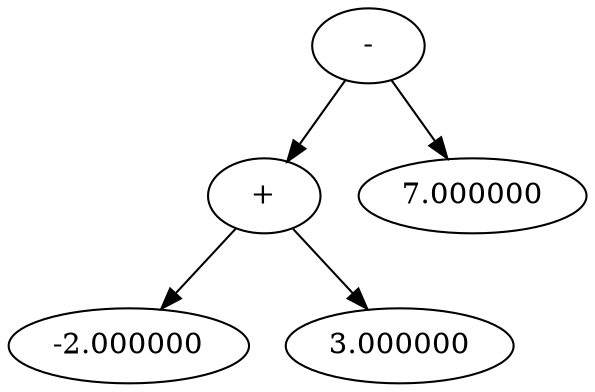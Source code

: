 digraph Differentiator
{
		"-" -> "+";
		"-" -> "7.000000";
		"+" -> "-2.000000";
		"+" -> "3.000000";
}
